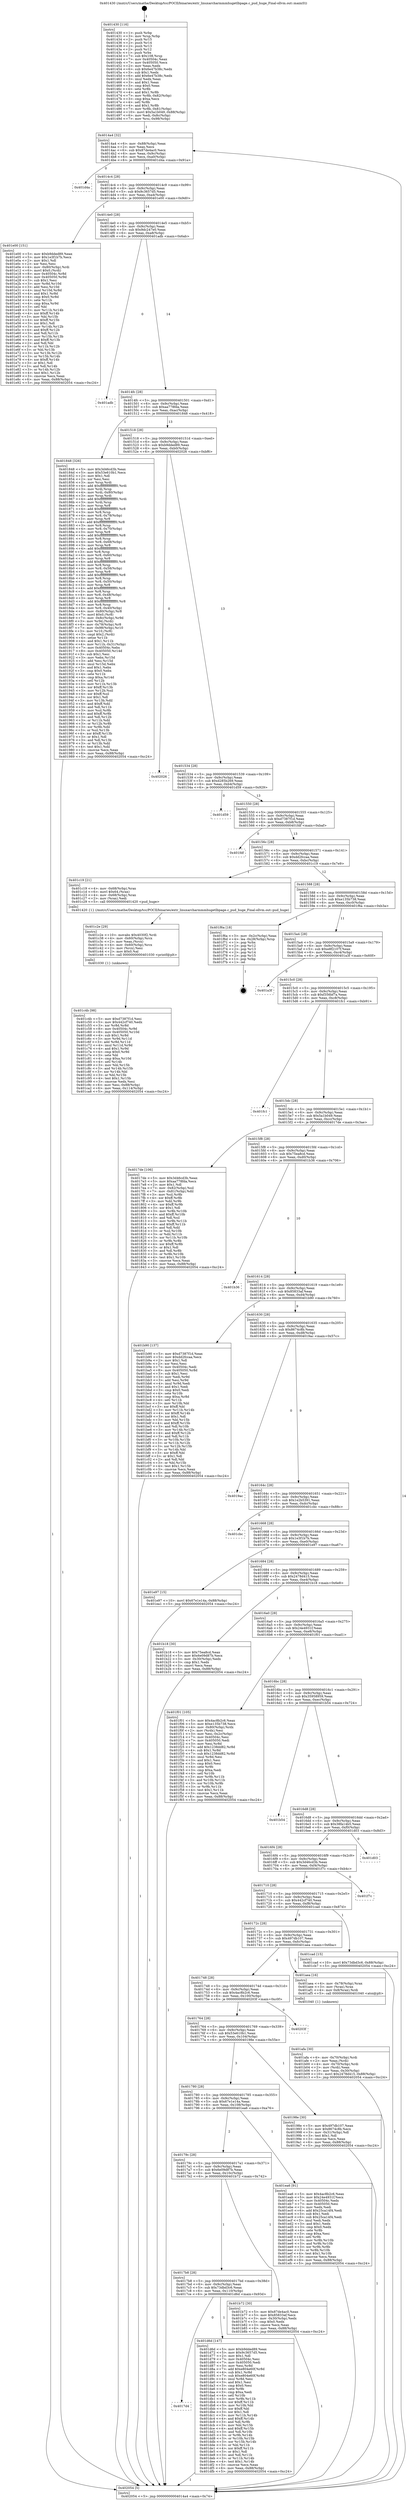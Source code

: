 digraph "0x401430" {
  label = "0x401430 (/mnt/c/Users/mathe/Desktop/tcc/POCII/binaries/extr_linuxarcharmmmhugetlbpage.c_pud_huge_Final-ollvm.out::main(0))"
  labelloc = "t"
  node[shape=record]

  Entry [label="",width=0.3,height=0.3,shape=circle,fillcolor=black,style=filled]
  "0x4014a4" [label="{
     0x4014a4 [32]\l
     | [instrs]\l
     &nbsp;&nbsp;0x4014a4 \<+6\>: mov -0x88(%rbp),%eax\l
     &nbsp;&nbsp;0x4014aa \<+2\>: mov %eax,%ecx\l
     &nbsp;&nbsp;0x4014ac \<+6\>: sub $0x87de4ac0,%ecx\l
     &nbsp;&nbsp;0x4014b2 \<+6\>: mov %eax,-0x9c(%rbp)\l
     &nbsp;&nbsp;0x4014b8 \<+6\>: mov %ecx,-0xa0(%rbp)\l
     &nbsp;&nbsp;0x4014be \<+6\>: je 0000000000401d4a \<main+0x91a\>\l
  }"]
  "0x401d4a" [label="{
     0x401d4a\l
  }", style=dashed]
  "0x4014c4" [label="{
     0x4014c4 [28]\l
     | [instrs]\l
     &nbsp;&nbsp;0x4014c4 \<+5\>: jmp 00000000004014c9 \<main+0x99\>\l
     &nbsp;&nbsp;0x4014c9 \<+6\>: mov -0x9c(%rbp),%eax\l
     &nbsp;&nbsp;0x4014cf \<+5\>: sub $0x9c3657d5,%eax\l
     &nbsp;&nbsp;0x4014d4 \<+6\>: mov %eax,-0xa4(%rbp)\l
     &nbsp;&nbsp;0x4014da \<+6\>: je 0000000000401e00 \<main+0x9d0\>\l
  }"]
  Exit [label="",width=0.3,height=0.3,shape=circle,fillcolor=black,style=filled,peripheries=2]
  "0x401e00" [label="{
     0x401e00 [151]\l
     | [instrs]\l
     &nbsp;&nbsp;0x401e00 \<+5\>: mov $0xb9dded89,%eax\l
     &nbsp;&nbsp;0x401e05 \<+5\>: mov $0x1e3f1b7b,%ecx\l
     &nbsp;&nbsp;0x401e0a \<+2\>: mov $0x1,%dl\l
     &nbsp;&nbsp;0x401e0c \<+2\>: xor %esi,%esi\l
     &nbsp;&nbsp;0x401e0e \<+4\>: mov -0x80(%rbp),%rdi\l
     &nbsp;&nbsp;0x401e12 \<+6\>: movl $0x0,(%rdi)\l
     &nbsp;&nbsp;0x401e18 \<+8\>: mov 0x40504c,%r8d\l
     &nbsp;&nbsp;0x401e20 \<+8\>: mov 0x405050,%r9d\l
     &nbsp;&nbsp;0x401e28 \<+3\>: sub $0x1,%esi\l
     &nbsp;&nbsp;0x401e2b \<+3\>: mov %r8d,%r10d\l
     &nbsp;&nbsp;0x401e2e \<+3\>: add %esi,%r10d\l
     &nbsp;&nbsp;0x401e31 \<+4\>: imul %r10d,%r8d\l
     &nbsp;&nbsp;0x401e35 \<+4\>: and $0x1,%r8d\l
     &nbsp;&nbsp;0x401e39 \<+4\>: cmp $0x0,%r8d\l
     &nbsp;&nbsp;0x401e3d \<+4\>: sete %r11b\l
     &nbsp;&nbsp;0x401e41 \<+4\>: cmp $0xa,%r9d\l
     &nbsp;&nbsp;0x401e45 \<+3\>: setl %bl\l
     &nbsp;&nbsp;0x401e48 \<+3\>: mov %r11b,%r14b\l
     &nbsp;&nbsp;0x401e4b \<+4\>: xor $0xff,%r14b\l
     &nbsp;&nbsp;0x401e4f \<+3\>: mov %bl,%r15b\l
     &nbsp;&nbsp;0x401e52 \<+4\>: xor $0xff,%r15b\l
     &nbsp;&nbsp;0x401e56 \<+3\>: xor $0x1,%dl\l
     &nbsp;&nbsp;0x401e59 \<+3\>: mov %r14b,%r12b\l
     &nbsp;&nbsp;0x401e5c \<+4\>: and $0xff,%r12b\l
     &nbsp;&nbsp;0x401e60 \<+3\>: and %dl,%r11b\l
     &nbsp;&nbsp;0x401e63 \<+3\>: mov %r15b,%r13b\l
     &nbsp;&nbsp;0x401e66 \<+4\>: and $0xff,%r13b\l
     &nbsp;&nbsp;0x401e6a \<+2\>: and %dl,%bl\l
     &nbsp;&nbsp;0x401e6c \<+3\>: or %r11b,%r12b\l
     &nbsp;&nbsp;0x401e6f \<+3\>: or %bl,%r13b\l
     &nbsp;&nbsp;0x401e72 \<+3\>: xor %r13b,%r12b\l
     &nbsp;&nbsp;0x401e75 \<+3\>: or %r15b,%r14b\l
     &nbsp;&nbsp;0x401e78 \<+4\>: xor $0xff,%r14b\l
     &nbsp;&nbsp;0x401e7c \<+3\>: or $0x1,%dl\l
     &nbsp;&nbsp;0x401e7f \<+3\>: and %dl,%r14b\l
     &nbsp;&nbsp;0x401e82 \<+3\>: or %r14b,%r12b\l
     &nbsp;&nbsp;0x401e85 \<+4\>: test $0x1,%r12b\l
     &nbsp;&nbsp;0x401e89 \<+3\>: cmovne %ecx,%eax\l
     &nbsp;&nbsp;0x401e8c \<+6\>: mov %eax,-0x88(%rbp)\l
     &nbsp;&nbsp;0x401e92 \<+5\>: jmp 0000000000402054 \<main+0xc24\>\l
  }"]
  "0x4014e0" [label="{
     0x4014e0 [28]\l
     | [instrs]\l
     &nbsp;&nbsp;0x4014e0 \<+5\>: jmp 00000000004014e5 \<main+0xb5\>\l
     &nbsp;&nbsp;0x4014e5 \<+6\>: mov -0x9c(%rbp),%eax\l
     &nbsp;&nbsp;0x4014eb \<+5\>: sub $0x9dc247e0,%eax\l
     &nbsp;&nbsp;0x4014f0 \<+6\>: mov %eax,-0xa8(%rbp)\l
     &nbsp;&nbsp;0x4014f6 \<+6\>: je 0000000000401adb \<main+0x6ab\>\l
  }"]
  "0x4017d4" [label="{
     0x4017d4\l
  }", style=dashed]
  "0x401adb" [label="{
     0x401adb\l
  }", style=dashed]
  "0x4014fc" [label="{
     0x4014fc [28]\l
     | [instrs]\l
     &nbsp;&nbsp;0x4014fc \<+5\>: jmp 0000000000401501 \<main+0xd1\>\l
     &nbsp;&nbsp;0x401501 \<+6\>: mov -0x9c(%rbp),%eax\l
     &nbsp;&nbsp;0x401507 \<+5\>: sub $0xaa778fda,%eax\l
     &nbsp;&nbsp;0x40150c \<+6\>: mov %eax,-0xac(%rbp)\l
     &nbsp;&nbsp;0x401512 \<+6\>: je 0000000000401848 \<main+0x418\>\l
  }"]
  "0x401d6d" [label="{
     0x401d6d [147]\l
     | [instrs]\l
     &nbsp;&nbsp;0x401d6d \<+5\>: mov $0xb9dded89,%eax\l
     &nbsp;&nbsp;0x401d72 \<+5\>: mov $0x9c3657d5,%ecx\l
     &nbsp;&nbsp;0x401d77 \<+2\>: mov $0x1,%dl\l
     &nbsp;&nbsp;0x401d79 \<+7\>: mov 0x40504c,%esi\l
     &nbsp;&nbsp;0x401d80 \<+7\>: mov 0x405050,%edi\l
     &nbsp;&nbsp;0x401d87 \<+3\>: mov %esi,%r8d\l
     &nbsp;&nbsp;0x401d8a \<+7\>: add $0xe804e60f,%r8d\l
     &nbsp;&nbsp;0x401d91 \<+4\>: sub $0x1,%r8d\l
     &nbsp;&nbsp;0x401d95 \<+7\>: sub $0xe804e60f,%r8d\l
     &nbsp;&nbsp;0x401d9c \<+4\>: imul %r8d,%esi\l
     &nbsp;&nbsp;0x401da0 \<+3\>: and $0x1,%esi\l
     &nbsp;&nbsp;0x401da3 \<+3\>: cmp $0x0,%esi\l
     &nbsp;&nbsp;0x401da6 \<+4\>: sete %r9b\l
     &nbsp;&nbsp;0x401daa \<+3\>: cmp $0xa,%edi\l
     &nbsp;&nbsp;0x401dad \<+4\>: setl %r10b\l
     &nbsp;&nbsp;0x401db1 \<+3\>: mov %r9b,%r11b\l
     &nbsp;&nbsp;0x401db4 \<+4\>: xor $0xff,%r11b\l
     &nbsp;&nbsp;0x401db8 \<+3\>: mov %r10b,%bl\l
     &nbsp;&nbsp;0x401dbb \<+3\>: xor $0xff,%bl\l
     &nbsp;&nbsp;0x401dbe \<+3\>: xor $0x1,%dl\l
     &nbsp;&nbsp;0x401dc1 \<+3\>: mov %r11b,%r14b\l
     &nbsp;&nbsp;0x401dc4 \<+4\>: and $0xff,%r14b\l
     &nbsp;&nbsp;0x401dc8 \<+3\>: and %dl,%r9b\l
     &nbsp;&nbsp;0x401dcb \<+3\>: mov %bl,%r15b\l
     &nbsp;&nbsp;0x401dce \<+4\>: and $0xff,%r15b\l
     &nbsp;&nbsp;0x401dd2 \<+3\>: and %dl,%r10b\l
     &nbsp;&nbsp;0x401dd5 \<+3\>: or %r9b,%r14b\l
     &nbsp;&nbsp;0x401dd8 \<+3\>: or %r10b,%r15b\l
     &nbsp;&nbsp;0x401ddb \<+3\>: xor %r15b,%r14b\l
     &nbsp;&nbsp;0x401dde \<+3\>: or %bl,%r11b\l
     &nbsp;&nbsp;0x401de1 \<+4\>: xor $0xff,%r11b\l
     &nbsp;&nbsp;0x401de5 \<+3\>: or $0x1,%dl\l
     &nbsp;&nbsp;0x401de8 \<+3\>: and %dl,%r11b\l
     &nbsp;&nbsp;0x401deb \<+3\>: or %r11b,%r14b\l
     &nbsp;&nbsp;0x401dee \<+4\>: test $0x1,%r14b\l
     &nbsp;&nbsp;0x401df2 \<+3\>: cmovne %ecx,%eax\l
     &nbsp;&nbsp;0x401df5 \<+6\>: mov %eax,-0x88(%rbp)\l
     &nbsp;&nbsp;0x401dfb \<+5\>: jmp 0000000000402054 \<main+0xc24\>\l
  }"]
  "0x401848" [label="{
     0x401848 [326]\l
     | [instrs]\l
     &nbsp;&nbsp;0x401848 \<+5\>: mov $0x3d46cd3b,%eax\l
     &nbsp;&nbsp;0x40184d \<+5\>: mov $0x53e610b1,%ecx\l
     &nbsp;&nbsp;0x401852 \<+2\>: mov $0x1,%dl\l
     &nbsp;&nbsp;0x401854 \<+2\>: xor %esi,%esi\l
     &nbsp;&nbsp;0x401856 \<+3\>: mov %rsp,%rdi\l
     &nbsp;&nbsp;0x401859 \<+4\>: add $0xfffffffffffffff0,%rdi\l
     &nbsp;&nbsp;0x40185d \<+3\>: mov %rdi,%rsp\l
     &nbsp;&nbsp;0x401860 \<+4\>: mov %rdi,-0x80(%rbp)\l
     &nbsp;&nbsp;0x401864 \<+3\>: mov %rsp,%rdi\l
     &nbsp;&nbsp;0x401867 \<+4\>: add $0xfffffffffffffff0,%rdi\l
     &nbsp;&nbsp;0x40186b \<+3\>: mov %rdi,%rsp\l
     &nbsp;&nbsp;0x40186e \<+3\>: mov %rsp,%r8\l
     &nbsp;&nbsp;0x401871 \<+4\>: add $0xfffffffffffffff0,%r8\l
     &nbsp;&nbsp;0x401875 \<+3\>: mov %r8,%rsp\l
     &nbsp;&nbsp;0x401878 \<+4\>: mov %r8,-0x78(%rbp)\l
     &nbsp;&nbsp;0x40187c \<+3\>: mov %rsp,%r8\l
     &nbsp;&nbsp;0x40187f \<+4\>: add $0xfffffffffffffff0,%r8\l
     &nbsp;&nbsp;0x401883 \<+3\>: mov %r8,%rsp\l
     &nbsp;&nbsp;0x401886 \<+4\>: mov %r8,-0x70(%rbp)\l
     &nbsp;&nbsp;0x40188a \<+3\>: mov %rsp,%r8\l
     &nbsp;&nbsp;0x40188d \<+4\>: add $0xfffffffffffffff0,%r8\l
     &nbsp;&nbsp;0x401891 \<+3\>: mov %r8,%rsp\l
     &nbsp;&nbsp;0x401894 \<+4\>: mov %r8,-0x68(%rbp)\l
     &nbsp;&nbsp;0x401898 \<+3\>: mov %rsp,%r8\l
     &nbsp;&nbsp;0x40189b \<+4\>: add $0xfffffffffffffff0,%r8\l
     &nbsp;&nbsp;0x40189f \<+3\>: mov %r8,%rsp\l
     &nbsp;&nbsp;0x4018a2 \<+4\>: mov %r8,-0x60(%rbp)\l
     &nbsp;&nbsp;0x4018a6 \<+3\>: mov %rsp,%r8\l
     &nbsp;&nbsp;0x4018a9 \<+4\>: add $0xfffffffffffffff0,%r8\l
     &nbsp;&nbsp;0x4018ad \<+3\>: mov %r8,%rsp\l
     &nbsp;&nbsp;0x4018b0 \<+4\>: mov %r8,-0x58(%rbp)\l
     &nbsp;&nbsp;0x4018b4 \<+3\>: mov %rsp,%r8\l
     &nbsp;&nbsp;0x4018b7 \<+4\>: add $0xfffffffffffffff0,%r8\l
     &nbsp;&nbsp;0x4018bb \<+3\>: mov %r8,%rsp\l
     &nbsp;&nbsp;0x4018be \<+4\>: mov %r8,-0x50(%rbp)\l
     &nbsp;&nbsp;0x4018c2 \<+3\>: mov %rsp,%r8\l
     &nbsp;&nbsp;0x4018c5 \<+4\>: add $0xfffffffffffffff0,%r8\l
     &nbsp;&nbsp;0x4018c9 \<+3\>: mov %r8,%rsp\l
     &nbsp;&nbsp;0x4018cc \<+4\>: mov %r8,-0x48(%rbp)\l
     &nbsp;&nbsp;0x4018d0 \<+3\>: mov %rsp,%r8\l
     &nbsp;&nbsp;0x4018d3 \<+4\>: add $0xfffffffffffffff0,%r8\l
     &nbsp;&nbsp;0x4018d7 \<+3\>: mov %r8,%rsp\l
     &nbsp;&nbsp;0x4018da \<+4\>: mov %r8,-0x40(%rbp)\l
     &nbsp;&nbsp;0x4018de \<+4\>: mov -0x80(%rbp),%r8\l
     &nbsp;&nbsp;0x4018e2 \<+7\>: movl $0x0,(%r8)\l
     &nbsp;&nbsp;0x4018e9 \<+7\>: mov -0x8c(%rbp),%r9d\l
     &nbsp;&nbsp;0x4018f0 \<+3\>: mov %r9d,(%rdi)\l
     &nbsp;&nbsp;0x4018f3 \<+4\>: mov -0x78(%rbp),%r8\l
     &nbsp;&nbsp;0x4018f7 \<+7\>: mov -0x98(%rbp),%r10\l
     &nbsp;&nbsp;0x4018fe \<+3\>: mov %r10,(%r8)\l
     &nbsp;&nbsp;0x401901 \<+3\>: cmpl $0x2,(%rdi)\l
     &nbsp;&nbsp;0x401904 \<+4\>: setne %r11b\l
     &nbsp;&nbsp;0x401908 \<+4\>: and $0x1,%r11b\l
     &nbsp;&nbsp;0x40190c \<+4\>: mov %r11b,-0x31(%rbp)\l
     &nbsp;&nbsp;0x401910 \<+7\>: mov 0x40504c,%ebx\l
     &nbsp;&nbsp;0x401917 \<+8\>: mov 0x405050,%r14d\l
     &nbsp;&nbsp;0x40191f \<+3\>: sub $0x1,%esi\l
     &nbsp;&nbsp;0x401922 \<+3\>: mov %ebx,%r15d\l
     &nbsp;&nbsp;0x401925 \<+3\>: add %esi,%r15d\l
     &nbsp;&nbsp;0x401928 \<+4\>: imul %r15d,%ebx\l
     &nbsp;&nbsp;0x40192c \<+3\>: and $0x1,%ebx\l
     &nbsp;&nbsp;0x40192f \<+3\>: cmp $0x0,%ebx\l
     &nbsp;&nbsp;0x401932 \<+4\>: sete %r11b\l
     &nbsp;&nbsp;0x401936 \<+4\>: cmp $0xa,%r14d\l
     &nbsp;&nbsp;0x40193a \<+4\>: setl %r12b\l
     &nbsp;&nbsp;0x40193e \<+3\>: mov %r11b,%r13b\l
     &nbsp;&nbsp;0x401941 \<+4\>: xor $0xff,%r13b\l
     &nbsp;&nbsp;0x401945 \<+3\>: mov %r12b,%sil\l
     &nbsp;&nbsp;0x401948 \<+4\>: xor $0xff,%sil\l
     &nbsp;&nbsp;0x40194c \<+3\>: xor $0x1,%dl\l
     &nbsp;&nbsp;0x40194f \<+3\>: mov %r13b,%dil\l
     &nbsp;&nbsp;0x401952 \<+4\>: and $0xff,%dil\l
     &nbsp;&nbsp;0x401956 \<+3\>: and %dl,%r11b\l
     &nbsp;&nbsp;0x401959 \<+3\>: mov %sil,%r8b\l
     &nbsp;&nbsp;0x40195c \<+4\>: and $0xff,%r8b\l
     &nbsp;&nbsp;0x401960 \<+3\>: and %dl,%r12b\l
     &nbsp;&nbsp;0x401963 \<+3\>: or %r11b,%dil\l
     &nbsp;&nbsp;0x401966 \<+3\>: or %r12b,%r8b\l
     &nbsp;&nbsp;0x401969 \<+3\>: xor %r8b,%dil\l
     &nbsp;&nbsp;0x40196c \<+3\>: or %sil,%r13b\l
     &nbsp;&nbsp;0x40196f \<+4\>: xor $0xff,%r13b\l
     &nbsp;&nbsp;0x401973 \<+3\>: or $0x1,%dl\l
     &nbsp;&nbsp;0x401976 \<+3\>: and %dl,%r13b\l
     &nbsp;&nbsp;0x401979 \<+3\>: or %r13b,%dil\l
     &nbsp;&nbsp;0x40197c \<+4\>: test $0x1,%dil\l
     &nbsp;&nbsp;0x401980 \<+3\>: cmovne %ecx,%eax\l
     &nbsp;&nbsp;0x401983 \<+6\>: mov %eax,-0x88(%rbp)\l
     &nbsp;&nbsp;0x401989 \<+5\>: jmp 0000000000402054 \<main+0xc24\>\l
  }"]
  "0x401518" [label="{
     0x401518 [28]\l
     | [instrs]\l
     &nbsp;&nbsp;0x401518 \<+5\>: jmp 000000000040151d \<main+0xed\>\l
     &nbsp;&nbsp;0x40151d \<+6\>: mov -0x9c(%rbp),%eax\l
     &nbsp;&nbsp;0x401523 \<+5\>: sub $0xb9dded89,%eax\l
     &nbsp;&nbsp;0x401528 \<+6\>: mov %eax,-0xb0(%rbp)\l
     &nbsp;&nbsp;0x40152e \<+6\>: je 0000000000402026 \<main+0xbf6\>\l
  }"]
  "0x401c4b" [label="{
     0x401c4b [98]\l
     | [instrs]\l
     &nbsp;&nbsp;0x401c4b \<+5\>: mov $0xd7387f1d,%esi\l
     &nbsp;&nbsp;0x401c50 \<+5\>: mov $0x442cf740,%edx\l
     &nbsp;&nbsp;0x401c55 \<+3\>: xor %r8d,%r8d\l
     &nbsp;&nbsp;0x401c58 \<+8\>: mov 0x40504c,%r9d\l
     &nbsp;&nbsp;0x401c60 \<+8\>: mov 0x405050,%r10d\l
     &nbsp;&nbsp;0x401c68 \<+4\>: sub $0x1,%r8d\l
     &nbsp;&nbsp;0x401c6c \<+3\>: mov %r9d,%r11d\l
     &nbsp;&nbsp;0x401c6f \<+3\>: add %r8d,%r11d\l
     &nbsp;&nbsp;0x401c72 \<+4\>: imul %r11d,%r9d\l
     &nbsp;&nbsp;0x401c76 \<+4\>: and $0x1,%r9d\l
     &nbsp;&nbsp;0x401c7a \<+4\>: cmp $0x0,%r9d\l
     &nbsp;&nbsp;0x401c7e \<+3\>: sete %bl\l
     &nbsp;&nbsp;0x401c81 \<+4\>: cmp $0xa,%r10d\l
     &nbsp;&nbsp;0x401c85 \<+4\>: setl %r14b\l
     &nbsp;&nbsp;0x401c89 \<+3\>: mov %bl,%r15b\l
     &nbsp;&nbsp;0x401c8c \<+3\>: and %r14b,%r15b\l
     &nbsp;&nbsp;0x401c8f \<+3\>: xor %r14b,%bl\l
     &nbsp;&nbsp;0x401c92 \<+3\>: or %bl,%r15b\l
     &nbsp;&nbsp;0x401c95 \<+4\>: test $0x1,%r15b\l
     &nbsp;&nbsp;0x401c99 \<+3\>: cmovne %edx,%esi\l
     &nbsp;&nbsp;0x401c9c \<+6\>: mov %esi,-0x88(%rbp)\l
     &nbsp;&nbsp;0x401ca2 \<+6\>: mov %eax,-0x114(%rbp)\l
     &nbsp;&nbsp;0x401ca8 \<+5\>: jmp 0000000000402054 \<main+0xc24\>\l
  }"]
  "0x402026" [label="{
     0x402026\l
  }", style=dashed]
  "0x401534" [label="{
     0x401534 [28]\l
     | [instrs]\l
     &nbsp;&nbsp;0x401534 \<+5\>: jmp 0000000000401539 \<main+0x109\>\l
     &nbsp;&nbsp;0x401539 \<+6\>: mov -0x9c(%rbp),%eax\l
     &nbsp;&nbsp;0x40153f \<+5\>: sub $0xd285b269,%eax\l
     &nbsp;&nbsp;0x401544 \<+6\>: mov %eax,-0xb4(%rbp)\l
     &nbsp;&nbsp;0x40154a \<+6\>: je 0000000000401d59 \<main+0x929\>\l
  }"]
  "0x401c2e" [label="{
     0x401c2e [29]\l
     | [instrs]\l
     &nbsp;&nbsp;0x401c2e \<+10\>: movabs $0x4030f2,%rdi\l
     &nbsp;&nbsp;0x401c38 \<+4\>: mov -0x60(%rbp),%rcx\l
     &nbsp;&nbsp;0x401c3c \<+2\>: mov %eax,(%rcx)\l
     &nbsp;&nbsp;0x401c3e \<+4\>: mov -0x60(%rbp),%rcx\l
     &nbsp;&nbsp;0x401c42 \<+2\>: mov (%rcx),%esi\l
     &nbsp;&nbsp;0x401c44 \<+2\>: mov $0x0,%al\l
     &nbsp;&nbsp;0x401c46 \<+5\>: call 0000000000401030 \<printf@plt\>\l
     | [calls]\l
     &nbsp;&nbsp;0x401030 \{1\} (unknown)\l
  }"]
  "0x401d59" [label="{
     0x401d59\l
  }", style=dashed]
  "0x401550" [label="{
     0x401550 [28]\l
     | [instrs]\l
     &nbsp;&nbsp;0x401550 \<+5\>: jmp 0000000000401555 \<main+0x125\>\l
     &nbsp;&nbsp;0x401555 \<+6\>: mov -0x9c(%rbp),%eax\l
     &nbsp;&nbsp;0x40155b \<+5\>: sub $0xd7387f1d,%eax\l
     &nbsp;&nbsp;0x401560 \<+6\>: mov %eax,-0xb8(%rbp)\l
     &nbsp;&nbsp;0x401566 \<+6\>: je 0000000000401fdf \<main+0xbaf\>\l
  }"]
  "0x4017b8" [label="{
     0x4017b8 [28]\l
     | [instrs]\l
     &nbsp;&nbsp;0x4017b8 \<+5\>: jmp 00000000004017bd \<main+0x38d\>\l
     &nbsp;&nbsp;0x4017bd \<+6\>: mov -0x9c(%rbp),%eax\l
     &nbsp;&nbsp;0x4017c3 \<+5\>: sub $0x73dbd3c6,%eax\l
     &nbsp;&nbsp;0x4017c8 \<+6\>: mov %eax,-0x110(%rbp)\l
     &nbsp;&nbsp;0x4017ce \<+6\>: je 0000000000401d6d \<main+0x93d\>\l
  }"]
  "0x401fdf" [label="{
     0x401fdf\l
  }", style=dashed]
  "0x40156c" [label="{
     0x40156c [28]\l
     | [instrs]\l
     &nbsp;&nbsp;0x40156c \<+5\>: jmp 0000000000401571 \<main+0x141\>\l
     &nbsp;&nbsp;0x401571 \<+6\>: mov -0x9c(%rbp),%eax\l
     &nbsp;&nbsp;0x401577 \<+5\>: sub $0xdd2fccaa,%eax\l
     &nbsp;&nbsp;0x40157c \<+6\>: mov %eax,-0xbc(%rbp)\l
     &nbsp;&nbsp;0x401582 \<+6\>: je 0000000000401c19 \<main+0x7e9\>\l
  }"]
  "0x401b72" [label="{
     0x401b72 [30]\l
     | [instrs]\l
     &nbsp;&nbsp;0x401b72 \<+5\>: mov $0x87de4ac0,%eax\l
     &nbsp;&nbsp;0x401b77 \<+5\>: mov $0x85833af,%ecx\l
     &nbsp;&nbsp;0x401b7c \<+3\>: mov -0x30(%rbp),%edx\l
     &nbsp;&nbsp;0x401b7f \<+3\>: cmp $0x0,%edx\l
     &nbsp;&nbsp;0x401b82 \<+3\>: cmove %ecx,%eax\l
     &nbsp;&nbsp;0x401b85 \<+6\>: mov %eax,-0x88(%rbp)\l
     &nbsp;&nbsp;0x401b8b \<+5\>: jmp 0000000000402054 \<main+0xc24\>\l
  }"]
  "0x401c19" [label="{
     0x401c19 [21]\l
     | [instrs]\l
     &nbsp;&nbsp;0x401c19 \<+4\>: mov -0x68(%rbp),%rax\l
     &nbsp;&nbsp;0x401c1d \<+6\>: movl $0x64,(%rax)\l
     &nbsp;&nbsp;0x401c23 \<+4\>: mov -0x68(%rbp),%rax\l
     &nbsp;&nbsp;0x401c27 \<+2\>: mov (%rax),%edi\l
     &nbsp;&nbsp;0x401c29 \<+5\>: call 0000000000401420 \<pud_huge\>\l
     | [calls]\l
     &nbsp;&nbsp;0x401420 \{1\} (/mnt/c/Users/mathe/Desktop/tcc/POCII/binaries/extr_linuxarcharmmmhugetlbpage.c_pud_huge_Final-ollvm.out::pud_huge)\l
  }"]
  "0x401588" [label="{
     0x401588 [28]\l
     | [instrs]\l
     &nbsp;&nbsp;0x401588 \<+5\>: jmp 000000000040158d \<main+0x15d\>\l
     &nbsp;&nbsp;0x40158d \<+6\>: mov -0x9c(%rbp),%eax\l
     &nbsp;&nbsp;0x401593 \<+5\>: sub $0xe135b738,%eax\l
     &nbsp;&nbsp;0x401598 \<+6\>: mov %eax,-0xc0(%rbp)\l
     &nbsp;&nbsp;0x40159e \<+6\>: je 0000000000401f6a \<main+0xb3a\>\l
  }"]
  "0x40179c" [label="{
     0x40179c [28]\l
     | [instrs]\l
     &nbsp;&nbsp;0x40179c \<+5\>: jmp 00000000004017a1 \<main+0x371\>\l
     &nbsp;&nbsp;0x4017a1 \<+6\>: mov -0x9c(%rbp),%eax\l
     &nbsp;&nbsp;0x4017a7 \<+5\>: sub $0x6e09d87b,%eax\l
     &nbsp;&nbsp;0x4017ac \<+6\>: mov %eax,-0x10c(%rbp)\l
     &nbsp;&nbsp;0x4017b2 \<+6\>: je 0000000000401b72 \<main+0x742\>\l
  }"]
  "0x401f6a" [label="{
     0x401f6a [18]\l
     | [instrs]\l
     &nbsp;&nbsp;0x401f6a \<+3\>: mov -0x2c(%rbp),%eax\l
     &nbsp;&nbsp;0x401f6d \<+4\>: lea -0x28(%rbp),%rsp\l
     &nbsp;&nbsp;0x401f71 \<+1\>: pop %rbx\l
     &nbsp;&nbsp;0x401f72 \<+2\>: pop %r12\l
     &nbsp;&nbsp;0x401f74 \<+2\>: pop %r13\l
     &nbsp;&nbsp;0x401f76 \<+2\>: pop %r14\l
     &nbsp;&nbsp;0x401f78 \<+2\>: pop %r15\l
     &nbsp;&nbsp;0x401f7a \<+1\>: pop %rbp\l
     &nbsp;&nbsp;0x401f7b \<+1\>: ret\l
  }"]
  "0x4015a4" [label="{
     0x4015a4 [28]\l
     | [instrs]\l
     &nbsp;&nbsp;0x4015a4 \<+5\>: jmp 00000000004015a9 \<main+0x179\>\l
     &nbsp;&nbsp;0x4015a9 \<+6\>: mov -0x9c(%rbp),%eax\l
     &nbsp;&nbsp;0x4015af \<+5\>: sub $0xe8f2107f,%eax\l
     &nbsp;&nbsp;0x4015b4 \<+6\>: mov %eax,-0xc4(%rbp)\l
     &nbsp;&nbsp;0x4015ba \<+6\>: je 0000000000401a3f \<main+0x60f\>\l
  }"]
  "0x401ea6" [label="{
     0x401ea6 [91]\l
     | [instrs]\l
     &nbsp;&nbsp;0x401ea6 \<+5\>: mov $0x4ac8b2c6,%eax\l
     &nbsp;&nbsp;0x401eab \<+5\>: mov $0x24e4931f,%ecx\l
     &nbsp;&nbsp;0x401eb0 \<+7\>: mov 0x40504c,%edx\l
     &nbsp;&nbsp;0x401eb7 \<+7\>: mov 0x405050,%esi\l
     &nbsp;&nbsp;0x401ebe \<+2\>: mov %edx,%edi\l
     &nbsp;&nbsp;0x401ec0 \<+6\>: add $0x25ca14f4,%edi\l
     &nbsp;&nbsp;0x401ec6 \<+3\>: sub $0x1,%edi\l
     &nbsp;&nbsp;0x401ec9 \<+6\>: sub $0x25ca14f4,%edi\l
     &nbsp;&nbsp;0x401ecf \<+3\>: imul %edi,%edx\l
     &nbsp;&nbsp;0x401ed2 \<+3\>: and $0x1,%edx\l
     &nbsp;&nbsp;0x401ed5 \<+3\>: cmp $0x0,%edx\l
     &nbsp;&nbsp;0x401ed8 \<+4\>: sete %r8b\l
     &nbsp;&nbsp;0x401edc \<+3\>: cmp $0xa,%esi\l
     &nbsp;&nbsp;0x401edf \<+4\>: setl %r9b\l
     &nbsp;&nbsp;0x401ee3 \<+3\>: mov %r8b,%r10b\l
     &nbsp;&nbsp;0x401ee6 \<+3\>: and %r9b,%r10b\l
     &nbsp;&nbsp;0x401ee9 \<+3\>: xor %r9b,%r8b\l
     &nbsp;&nbsp;0x401eec \<+3\>: or %r8b,%r10b\l
     &nbsp;&nbsp;0x401eef \<+4\>: test $0x1,%r10b\l
     &nbsp;&nbsp;0x401ef3 \<+3\>: cmovne %ecx,%eax\l
     &nbsp;&nbsp;0x401ef6 \<+6\>: mov %eax,-0x88(%rbp)\l
     &nbsp;&nbsp;0x401efc \<+5\>: jmp 0000000000402054 \<main+0xc24\>\l
  }"]
  "0x401a3f" [label="{
     0x401a3f\l
  }", style=dashed]
  "0x4015c0" [label="{
     0x4015c0 [28]\l
     | [instrs]\l
     &nbsp;&nbsp;0x4015c0 \<+5\>: jmp 00000000004015c5 \<main+0x195\>\l
     &nbsp;&nbsp;0x4015c5 \<+6\>: mov -0x9c(%rbp),%eax\l
     &nbsp;&nbsp;0x4015cb \<+5\>: sub $0xf356bf7a,%eax\l
     &nbsp;&nbsp;0x4015d0 \<+6\>: mov %eax,-0xc8(%rbp)\l
     &nbsp;&nbsp;0x4015d6 \<+6\>: je 0000000000401fc1 \<main+0xb91\>\l
  }"]
  "0x401afa" [label="{
     0x401afa [30]\l
     | [instrs]\l
     &nbsp;&nbsp;0x401afa \<+4\>: mov -0x70(%rbp),%rdi\l
     &nbsp;&nbsp;0x401afe \<+2\>: mov %eax,(%rdi)\l
     &nbsp;&nbsp;0x401b00 \<+4\>: mov -0x70(%rbp),%rdi\l
     &nbsp;&nbsp;0x401b04 \<+2\>: mov (%rdi),%eax\l
     &nbsp;&nbsp;0x401b06 \<+3\>: mov %eax,-0x30(%rbp)\l
     &nbsp;&nbsp;0x401b09 \<+10\>: movl $0x2478d415,-0x88(%rbp)\l
     &nbsp;&nbsp;0x401b13 \<+5\>: jmp 0000000000402054 \<main+0xc24\>\l
  }"]
  "0x401fc1" [label="{
     0x401fc1\l
  }", style=dashed]
  "0x4015dc" [label="{
     0x4015dc [28]\l
     | [instrs]\l
     &nbsp;&nbsp;0x4015dc \<+5\>: jmp 00000000004015e1 \<main+0x1b1\>\l
     &nbsp;&nbsp;0x4015e1 \<+6\>: mov -0x9c(%rbp),%eax\l
     &nbsp;&nbsp;0x4015e7 \<+5\>: sub $0x5a1b049,%eax\l
     &nbsp;&nbsp;0x4015ec \<+6\>: mov %eax,-0xcc(%rbp)\l
     &nbsp;&nbsp;0x4015f2 \<+6\>: je 00000000004017de \<main+0x3ae\>\l
  }"]
  "0x401780" [label="{
     0x401780 [28]\l
     | [instrs]\l
     &nbsp;&nbsp;0x401780 \<+5\>: jmp 0000000000401785 \<main+0x355\>\l
     &nbsp;&nbsp;0x401785 \<+6\>: mov -0x9c(%rbp),%eax\l
     &nbsp;&nbsp;0x40178b \<+5\>: sub $0x67e1e14a,%eax\l
     &nbsp;&nbsp;0x401790 \<+6\>: mov %eax,-0x108(%rbp)\l
     &nbsp;&nbsp;0x401796 \<+6\>: je 0000000000401ea6 \<main+0xa76\>\l
  }"]
  "0x4017de" [label="{
     0x4017de [106]\l
     | [instrs]\l
     &nbsp;&nbsp;0x4017de \<+5\>: mov $0x3d46cd3b,%eax\l
     &nbsp;&nbsp;0x4017e3 \<+5\>: mov $0xaa778fda,%ecx\l
     &nbsp;&nbsp;0x4017e8 \<+2\>: mov $0x1,%dl\l
     &nbsp;&nbsp;0x4017ea \<+7\>: mov -0x82(%rbp),%sil\l
     &nbsp;&nbsp;0x4017f1 \<+7\>: mov -0x81(%rbp),%dil\l
     &nbsp;&nbsp;0x4017f8 \<+3\>: mov %sil,%r8b\l
     &nbsp;&nbsp;0x4017fb \<+4\>: xor $0xff,%r8b\l
     &nbsp;&nbsp;0x4017ff \<+3\>: mov %dil,%r9b\l
     &nbsp;&nbsp;0x401802 \<+4\>: xor $0xff,%r9b\l
     &nbsp;&nbsp;0x401806 \<+3\>: xor $0x1,%dl\l
     &nbsp;&nbsp;0x401809 \<+3\>: mov %r8b,%r10b\l
     &nbsp;&nbsp;0x40180c \<+4\>: and $0xff,%r10b\l
     &nbsp;&nbsp;0x401810 \<+3\>: and %dl,%sil\l
     &nbsp;&nbsp;0x401813 \<+3\>: mov %r9b,%r11b\l
     &nbsp;&nbsp;0x401816 \<+4\>: and $0xff,%r11b\l
     &nbsp;&nbsp;0x40181a \<+3\>: and %dl,%dil\l
     &nbsp;&nbsp;0x40181d \<+3\>: or %sil,%r10b\l
     &nbsp;&nbsp;0x401820 \<+3\>: or %dil,%r11b\l
     &nbsp;&nbsp;0x401823 \<+3\>: xor %r11b,%r10b\l
     &nbsp;&nbsp;0x401826 \<+3\>: or %r9b,%r8b\l
     &nbsp;&nbsp;0x401829 \<+4\>: xor $0xff,%r8b\l
     &nbsp;&nbsp;0x40182d \<+3\>: or $0x1,%dl\l
     &nbsp;&nbsp;0x401830 \<+3\>: and %dl,%r8b\l
     &nbsp;&nbsp;0x401833 \<+3\>: or %r8b,%r10b\l
     &nbsp;&nbsp;0x401836 \<+4\>: test $0x1,%r10b\l
     &nbsp;&nbsp;0x40183a \<+3\>: cmovne %ecx,%eax\l
     &nbsp;&nbsp;0x40183d \<+6\>: mov %eax,-0x88(%rbp)\l
     &nbsp;&nbsp;0x401843 \<+5\>: jmp 0000000000402054 \<main+0xc24\>\l
  }"]
  "0x4015f8" [label="{
     0x4015f8 [28]\l
     | [instrs]\l
     &nbsp;&nbsp;0x4015f8 \<+5\>: jmp 00000000004015fd \<main+0x1cd\>\l
     &nbsp;&nbsp;0x4015fd \<+6\>: mov -0x9c(%rbp),%eax\l
     &nbsp;&nbsp;0x401603 \<+5\>: sub $0x75ea8cd,%eax\l
     &nbsp;&nbsp;0x401608 \<+6\>: mov %eax,-0xd0(%rbp)\l
     &nbsp;&nbsp;0x40160e \<+6\>: je 0000000000401b36 \<main+0x706\>\l
  }"]
  "0x402054" [label="{
     0x402054 [5]\l
     | [instrs]\l
     &nbsp;&nbsp;0x402054 \<+5\>: jmp 00000000004014a4 \<main+0x74\>\l
  }"]
  "0x401430" [label="{
     0x401430 [116]\l
     | [instrs]\l
     &nbsp;&nbsp;0x401430 \<+1\>: push %rbp\l
     &nbsp;&nbsp;0x401431 \<+3\>: mov %rsp,%rbp\l
     &nbsp;&nbsp;0x401434 \<+2\>: push %r15\l
     &nbsp;&nbsp;0x401436 \<+2\>: push %r14\l
     &nbsp;&nbsp;0x401438 \<+2\>: push %r13\l
     &nbsp;&nbsp;0x40143a \<+2\>: push %r12\l
     &nbsp;&nbsp;0x40143c \<+1\>: push %rbx\l
     &nbsp;&nbsp;0x40143d \<+7\>: sub $0x108,%rsp\l
     &nbsp;&nbsp;0x401444 \<+7\>: mov 0x40504c,%eax\l
     &nbsp;&nbsp;0x40144b \<+7\>: mov 0x405050,%ecx\l
     &nbsp;&nbsp;0x401452 \<+2\>: mov %eax,%edx\l
     &nbsp;&nbsp;0x401454 \<+6\>: sub $0x6e47b38c,%edx\l
     &nbsp;&nbsp;0x40145a \<+3\>: sub $0x1,%edx\l
     &nbsp;&nbsp;0x40145d \<+6\>: add $0x6e47b38c,%edx\l
     &nbsp;&nbsp;0x401463 \<+3\>: imul %edx,%eax\l
     &nbsp;&nbsp;0x401466 \<+3\>: and $0x1,%eax\l
     &nbsp;&nbsp;0x401469 \<+3\>: cmp $0x0,%eax\l
     &nbsp;&nbsp;0x40146c \<+4\>: sete %r8b\l
     &nbsp;&nbsp;0x401470 \<+4\>: and $0x1,%r8b\l
     &nbsp;&nbsp;0x401474 \<+7\>: mov %r8b,-0x82(%rbp)\l
     &nbsp;&nbsp;0x40147b \<+3\>: cmp $0xa,%ecx\l
     &nbsp;&nbsp;0x40147e \<+4\>: setl %r8b\l
     &nbsp;&nbsp;0x401482 \<+4\>: and $0x1,%r8b\l
     &nbsp;&nbsp;0x401486 \<+7\>: mov %r8b,-0x81(%rbp)\l
     &nbsp;&nbsp;0x40148d \<+10\>: movl $0x5a1b049,-0x88(%rbp)\l
     &nbsp;&nbsp;0x401497 \<+6\>: mov %edi,-0x8c(%rbp)\l
     &nbsp;&nbsp;0x40149d \<+7\>: mov %rsi,-0x98(%rbp)\l
  }"]
  "0x40198e" [label="{
     0x40198e [30]\l
     | [instrs]\l
     &nbsp;&nbsp;0x40198e \<+5\>: mov $0x497db107,%eax\l
     &nbsp;&nbsp;0x401993 \<+5\>: mov $0x8674c8b,%ecx\l
     &nbsp;&nbsp;0x401998 \<+3\>: mov -0x31(%rbp),%dl\l
     &nbsp;&nbsp;0x40199b \<+3\>: test $0x1,%dl\l
     &nbsp;&nbsp;0x40199e \<+3\>: cmovne %ecx,%eax\l
     &nbsp;&nbsp;0x4019a1 \<+6\>: mov %eax,-0x88(%rbp)\l
     &nbsp;&nbsp;0x4019a7 \<+5\>: jmp 0000000000402054 \<main+0xc24\>\l
  }"]
  "0x401764" [label="{
     0x401764 [28]\l
     | [instrs]\l
     &nbsp;&nbsp;0x401764 \<+5\>: jmp 0000000000401769 \<main+0x339\>\l
     &nbsp;&nbsp;0x401769 \<+6\>: mov -0x9c(%rbp),%eax\l
     &nbsp;&nbsp;0x40176f \<+5\>: sub $0x53e610b1,%eax\l
     &nbsp;&nbsp;0x401774 \<+6\>: mov %eax,-0x104(%rbp)\l
     &nbsp;&nbsp;0x40177a \<+6\>: je 000000000040198e \<main+0x55e\>\l
  }"]
  "0x401b36" [label="{
     0x401b36\l
  }", style=dashed]
  "0x401614" [label="{
     0x401614 [28]\l
     | [instrs]\l
     &nbsp;&nbsp;0x401614 \<+5\>: jmp 0000000000401619 \<main+0x1e9\>\l
     &nbsp;&nbsp;0x401619 \<+6\>: mov -0x9c(%rbp),%eax\l
     &nbsp;&nbsp;0x40161f \<+5\>: sub $0x85833af,%eax\l
     &nbsp;&nbsp;0x401624 \<+6\>: mov %eax,-0xd4(%rbp)\l
     &nbsp;&nbsp;0x40162a \<+6\>: je 0000000000401b90 \<main+0x760\>\l
  }"]
  "0x40203f" [label="{
     0x40203f\l
  }", style=dashed]
  "0x401b90" [label="{
     0x401b90 [137]\l
     | [instrs]\l
     &nbsp;&nbsp;0x401b90 \<+5\>: mov $0xd7387f1d,%eax\l
     &nbsp;&nbsp;0x401b95 \<+5\>: mov $0xdd2fccaa,%ecx\l
     &nbsp;&nbsp;0x401b9a \<+2\>: mov $0x1,%dl\l
     &nbsp;&nbsp;0x401b9c \<+2\>: xor %esi,%esi\l
     &nbsp;&nbsp;0x401b9e \<+7\>: mov 0x40504c,%edi\l
     &nbsp;&nbsp;0x401ba5 \<+8\>: mov 0x405050,%r8d\l
     &nbsp;&nbsp;0x401bad \<+3\>: sub $0x1,%esi\l
     &nbsp;&nbsp;0x401bb0 \<+3\>: mov %edi,%r9d\l
     &nbsp;&nbsp;0x401bb3 \<+3\>: add %esi,%r9d\l
     &nbsp;&nbsp;0x401bb6 \<+4\>: imul %r9d,%edi\l
     &nbsp;&nbsp;0x401bba \<+3\>: and $0x1,%edi\l
     &nbsp;&nbsp;0x401bbd \<+3\>: cmp $0x0,%edi\l
     &nbsp;&nbsp;0x401bc0 \<+4\>: sete %r10b\l
     &nbsp;&nbsp;0x401bc4 \<+4\>: cmp $0xa,%r8d\l
     &nbsp;&nbsp;0x401bc8 \<+4\>: setl %r11b\l
     &nbsp;&nbsp;0x401bcc \<+3\>: mov %r10b,%bl\l
     &nbsp;&nbsp;0x401bcf \<+3\>: xor $0xff,%bl\l
     &nbsp;&nbsp;0x401bd2 \<+3\>: mov %r11b,%r14b\l
     &nbsp;&nbsp;0x401bd5 \<+4\>: xor $0xff,%r14b\l
     &nbsp;&nbsp;0x401bd9 \<+3\>: xor $0x1,%dl\l
     &nbsp;&nbsp;0x401bdc \<+3\>: mov %bl,%r15b\l
     &nbsp;&nbsp;0x401bdf \<+4\>: and $0xff,%r15b\l
     &nbsp;&nbsp;0x401be3 \<+3\>: and %dl,%r10b\l
     &nbsp;&nbsp;0x401be6 \<+3\>: mov %r14b,%r12b\l
     &nbsp;&nbsp;0x401be9 \<+4\>: and $0xff,%r12b\l
     &nbsp;&nbsp;0x401bed \<+3\>: and %dl,%r11b\l
     &nbsp;&nbsp;0x401bf0 \<+3\>: or %r10b,%r15b\l
     &nbsp;&nbsp;0x401bf3 \<+3\>: or %r11b,%r12b\l
     &nbsp;&nbsp;0x401bf6 \<+3\>: xor %r12b,%r15b\l
     &nbsp;&nbsp;0x401bf9 \<+3\>: or %r14b,%bl\l
     &nbsp;&nbsp;0x401bfc \<+3\>: xor $0xff,%bl\l
     &nbsp;&nbsp;0x401bff \<+3\>: or $0x1,%dl\l
     &nbsp;&nbsp;0x401c02 \<+2\>: and %dl,%bl\l
     &nbsp;&nbsp;0x401c04 \<+3\>: or %bl,%r15b\l
     &nbsp;&nbsp;0x401c07 \<+4\>: test $0x1,%r15b\l
     &nbsp;&nbsp;0x401c0b \<+3\>: cmovne %ecx,%eax\l
     &nbsp;&nbsp;0x401c0e \<+6\>: mov %eax,-0x88(%rbp)\l
     &nbsp;&nbsp;0x401c14 \<+5\>: jmp 0000000000402054 \<main+0xc24\>\l
  }"]
  "0x401630" [label="{
     0x401630 [28]\l
     | [instrs]\l
     &nbsp;&nbsp;0x401630 \<+5\>: jmp 0000000000401635 \<main+0x205\>\l
     &nbsp;&nbsp;0x401635 \<+6\>: mov -0x9c(%rbp),%eax\l
     &nbsp;&nbsp;0x40163b \<+5\>: sub $0x8674c8b,%eax\l
     &nbsp;&nbsp;0x401640 \<+6\>: mov %eax,-0xd8(%rbp)\l
     &nbsp;&nbsp;0x401646 \<+6\>: je 00000000004019ac \<main+0x57c\>\l
  }"]
  "0x401748" [label="{
     0x401748 [28]\l
     | [instrs]\l
     &nbsp;&nbsp;0x401748 \<+5\>: jmp 000000000040174d \<main+0x31d\>\l
     &nbsp;&nbsp;0x40174d \<+6\>: mov -0x9c(%rbp),%eax\l
     &nbsp;&nbsp;0x401753 \<+5\>: sub $0x4ac8b2c6,%eax\l
     &nbsp;&nbsp;0x401758 \<+6\>: mov %eax,-0x100(%rbp)\l
     &nbsp;&nbsp;0x40175e \<+6\>: je 000000000040203f \<main+0xc0f\>\l
  }"]
  "0x4019ac" [label="{
     0x4019ac\l
  }", style=dashed]
  "0x40164c" [label="{
     0x40164c [28]\l
     | [instrs]\l
     &nbsp;&nbsp;0x40164c \<+5\>: jmp 0000000000401651 \<main+0x221\>\l
     &nbsp;&nbsp;0x401651 \<+6\>: mov -0x9c(%rbp),%eax\l
     &nbsp;&nbsp;0x401657 \<+5\>: sub $0x1e2b5391,%eax\l
     &nbsp;&nbsp;0x40165c \<+6\>: mov %eax,-0xdc(%rbp)\l
     &nbsp;&nbsp;0x401662 \<+6\>: je 0000000000401cbc \<main+0x88c\>\l
  }"]
  "0x401aea" [label="{
     0x401aea [16]\l
     | [instrs]\l
     &nbsp;&nbsp;0x401aea \<+4\>: mov -0x78(%rbp),%rax\l
     &nbsp;&nbsp;0x401aee \<+3\>: mov (%rax),%rax\l
     &nbsp;&nbsp;0x401af1 \<+4\>: mov 0x8(%rax),%rdi\l
     &nbsp;&nbsp;0x401af5 \<+5\>: call 0000000000401040 \<atoi@plt\>\l
     | [calls]\l
     &nbsp;&nbsp;0x401040 \{1\} (unknown)\l
  }"]
  "0x401cbc" [label="{
     0x401cbc\l
  }", style=dashed]
  "0x401668" [label="{
     0x401668 [28]\l
     | [instrs]\l
     &nbsp;&nbsp;0x401668 \<+5\>: jmp 000000000040166d \<main+0x23d\>\l
     &nbsp;&nbsp;0x40166d \<+6\>: mov -0x9c(%rbp),%eax\l
     &nbsp;&nbsp;0x401673 \<+5\>: sub $0x1e3f1b7b,%eax\l
     &nbsp;&nbsp;0x401678 \<+6\>: mov %eax,-0xe0(%rbp)\l
     &nbsp;&nbsp;0x40167e \<+6\>: je 0000000000401e97 \<main+0xa67\>\l
  }"]
  "0x40172c" [label="{
     0x40172c [28]\l
     | [instrs]\l
     &nbsp;&nbsp;0x40172c \<+5\>: jmp 0000000000401731 \<main+0x301\>\l
     &nbsp;&nbsp;0x401731 \<+6\>: mov -0x9c(%rbp),%eax\l
     &nbsp;&nbsp;0x401737 \<+5\>: sub $0x497db107,%eax\l
     &nbsp;&nbsp;0x40173c \<+6\>: mov %eax,-0xfc(%rbp)\l
     &nbsp;&nbsp;0x401742 \<+6\>: je 0000000000401aea \<main+0x6ba\>\l
  }"]
  "0x401e97" [label="{
     0x401e97 [15]\l
     | [instrs]\l
     &nbsp;&nbsp;0x401e97 \<+10\>: movl $0x67e1e14a,-0x88(%rbp)\l
     &nbsp;&nbsp;0x401ea1 \<+5\>: jmp 0000000000402054 \<main+0xc24\>\l
  }"]
  "0x401684" [label="{
     0x401684 [28]\l
     | [instrs]\l
     &nbsp;&nbsp;0x401684 \<+5\>: jmp 0000000000401689 \<main+0x259\>\l
     &nbsp;&nbsp;0x401689 \<+6\>: mov -0x9c(%rbp),%eax\l
     &nbsp;&nbsp;0x40168f \<+5\>: sub $0x2478d415,%eax\l
     &nbsp;&nbsp;0x401694 \<+6\>: mov %eax,-0xe4(%rbp)\l
     &nbsp;&nbsp;0x40169a \<+6\>: je 0000000000401b18 \<main+0x6e8\>\l
  }"]
  "0x401cad" [label="{
     0x401cad [15]\l
     | [instrs]\l
     &nbsp;&nbsp;0x401cad \<+10\>: movl $0x73dbd3c6,-0x88(%rbp)\l
     &nbsp;&nbsp;0x401cb7 \<+5\>: jmp 0000000000402054 \<main+0xc24\>\l
  }"]
  "0x401b18" [label="{
     0x401b18 [30]\l
     | [instrs]\l
     &nbsp;&nbsp;0x401b18 \<+5\>: mov $0x75ea8cd,%eax\l
     &nbsp;&nbsp;0x401b1d \<+5\>: mov $0x6e09d87b,%ecx\l
     &nbsp;&nbsp;0x401b22 \<+3\>: mov -0x30(%rbp),%edx\l
     &nbsp;&nbsp;0x401b25 \<+3\>: cmp $0x1,%edx\l
     &nbsp;&nbsp;0x401b28 \<+3\>: cmovl %ecx,%eax\l
     &nbsp;&nbsp;0x401b2b \<+6\>: mov %eax,-0x88(%rbp)\l
     &nbsp;&nbsp;0x401b31 \<+5\>: jmp 0000000000402054 \<main+0xc24\>\l
  }"]
  "0x4016a0" [label="{
     0x4016a0 [28]\l
     | [instrs]\l
     &nbsp;&nbsp;0x4016a0 \<+5\>: jmp 00000000004016a5 \<main+0x275\>\l
     &nbsp;&nbsp;0x4016a5 \<+6\>: mov -0x9c(%rbp),%eax\l
     &nbsp;&nbsp;0x4016ab \<+5\>: sub $0x24e4931f,%eax\l
     &nbsp;&nbsp;0x4016b0 \<+6\>: mov %eax,-0xe8(%rbp)\l
     &nbsp;&nbsp;0x4016b6 \<+6\>: je 0000000000401f01 \<main+0xad1\>\l
  }"]
  "0x401710" [label="{
     0x401710 [28]\l
     | [instrs]\l
     &nbsp;&nbsp;0x401710 \<+5\>: jmp 0000000000401715 \<main+0x2e5\>\l
     &nbsp;&nbsp;0x401715 \<+6\>: mov -0x9c(%rbp),%eax\l
     &nbsp;&nbsp;0x40171b \<+5\>: sub $0x442cf740,%eax\l
     &nbsp;&nbsp;0x401720 \<+6\>: mov %eax,-0xf8(%rbp)\l
     &nbsp;&nbsp;0x401726 \<+6\>: je 0000000000401cad \<main+0x87d\>\l
  }"]
  "0x401f01" [label="{
     0x401f01 [105]\l
     | [instrs]\l
     &nbsp;&nbsp;0x401f01 \<+5\>: mov $0x4ac8b2c6,%eax\l
     &nbsp;&nbsp;0x401f06 \<+5\>: mov $0xe135b738,%ecx\l
     &nbsp;&nbsp;0x401f0b \<+4\>: mov -0x80(%rbp),%rdx\l
     &nbsp;&nbsp;0x401f0f \<+2\>: mov (%rdx),%esi\l
     &nbsp;&nbsp;0x401f11 \<+3\>: mov %esi,-0x2c(%rbp)\l
     &nbsp;&nbsp;0x401f14 \<+7\>: mov 0x40504c,%esi\l
     &nbsp;&nbsp;0x401f1b \<+7\>: mov 0x405050,%edi\l
     &nbsp;&nbsp;0x401f22 \<+3\>: mov %esi,%r8d\l
     &nbsp;&nbsp;0x401f25 \<+7\>: add $0x1238dd82,%r8d\l
     &nbsp;&nbsp;0x401f2c \<+4\>: sub $0x1,%r8d\l
     &nbsp;&nbsp;0x401f30 \<+7\>: sub $0x1238dd82,%r8d\l
     &nbsp;&nbsp;0x401f37 \<+4\>: imul %r8d,%esi\l
     &nbsp;&nbsp;0x401f3b \<+3\>: and $0x1,%esi\l
     &nbsp;&nbsp;0x401f3e \<+3\>: cmp $0x0,%esi\l
     &nbsp;&nbsp;0x401f41 \<+4\>: sete %r9b\l
     &nbsp;&nbsp;0x401f45 \<+3\>: cmp $0xa,%edi\l
     &nbsp;&nbsp;0x401f48 \<+4\>: setl %r10b\l
     &nbsp;&nbsp;0x401f4c \<+3\>: mov %r9b,%r11b\l
     &nbsp;&nbsp;0x401f4f \<+3\>: and %r10b,%r11b\l
     &nbsp;&nbsp;0x401f52 \<+3\>: xor %r10b,%r9b\l
     &nbsp;&nbsp;0x401f55 \<+3\>: or %r9b,%r11b\l
     &nbsp;&nbsp;0x401f58 \<+4\>: test $0x1,%r11b\l
     &nbsp;&nbsp;0x401f5c \<+3\>: cmovne %ecx,%eax\l
     &nbsp;&nbsp;0x401f5f \<+6\>: mov %eax,-0x88(%rbp)\l
     &nbsp;&nbsp;0x401f65 \<+5\>: jmp 0000000000402054 \<main+0xc24\>\l
  }"]
  "0x4016bc" [label="{
     0x4016bc [28]\l
     | [instrs]\l
     &nbsp;&nbsp;0x4016bc \<+5\>: jmp 00000000004016c1 \<main+0x291\>\l
     &nbsp;&nbsp;0x4016c1 \<+6\>: mov -0x9c(%rbp),%eax\l
     &nbsp;&nbsp;0x4016c7 \<+5\>: sub $0x35958959,%eax\l
     &nbsp;&nbsp;0x4016cc \<+6\>: mov %eax,-0xec(%rbp)\l
     &nbsp;&nbsp;0x4016d2 \<+6\>: je 0000000000401b54 \<main+0x724\>\l
  }"]
  "0x401f7c" [label="{
     0x401f7c\l
  }", style=dashed]
  "0x401b54" [label="{
     0x401b54\l
  }", style=dashed]
  "0x4016d8" [label="{
     0x4016d8 [28]\l
     | [instrs]\l
     &nbsp;&nbsp;0x4016d8 \<+5\>: jmp 00000000004016dd \<main+0x2ad\>\l
     &nbsp;&nbsp;0x4016dd \<+6\>: mov -0x9c(%rbp),%eax\l
     &nbsp;&nbsp;0x4016e3 \<+5\>: sub $0x38fa14b5,%eax\l
     &nbsp;&nbsp;0x4016e8 \<+6\>: mov %eax,-0xf0(%rbp)\l
     &nbsp;&nbsp;0x4016ee \<+6\>: je 0000000000401d03 \<main+0x8d3\>\l
  }"]
  "0x4016f4" [label="{
     0x4016f4 [28]\l
     | [instrs]\l
     &nbsp;&nbsp;0x4016f4 \<+5\>: jmp 00000000004016f9 \<main+0x2c9\>\l
     &nbsp;&nbsp;0x4016f9 \<+6\>: mov -0x9c(%rbp),%eax\l
     &nbsp;&nbsp;0x4016ff \<+5\>: sub $0x3d46cd3b,%eax\l
     &nbsp;&nbsp;0x401704 \<+6\>: mov %eax,-0xf4(%rbp)\l
     &nbsp;&nbsp;0x40170a \<+6\>: je 0000000000401f7c \<main+0xb4c\>\l
  }"]
  "0x401d03" [label="{
     0x401d03\l
  }", style=dashed]
  Entry -> "0x401430" [label=" 1"]
  "0x4014a4" -> "0x401d4a" [label=" 0"]
  "0x4014a4" -> "0x4014c4" [label=" 15"]
  "0x401f6a" -> Exit [label=" 1"]
  "0x4014c4" -> "0x401e00" [label=" 1"]
  "0x4014c4" -> "0x4014e0" [label=" 14"]
  "0x401f01" -> "0x402054" [label=" 1"]
  "0x4014e0" -> "0x401adb" [label=" 0"]
  "0x4014e0" -> "0x4014fc" [label=" 14"]
  "0x401ea6" -> "0x402054" [label=" 1"]
  "0x4014fc" -> "0x401848" [label=" 1"]
  "0x4014fc" -> "0x401518" [label=" 13"]
  "0x401e97" -> "0x402054" [label=" 1"]
  "0x401518" -> "0x402026" [label=" 0"]
  "0x401518" -> "0x401534" [label=" 13"]
  "0x401d6d" -> "0x402054" [label=" 1"]
  "0x401534" -> "0x401d59" [label=" 0"]
  "0x401534" -> "0x401550" [label=" 13"]
  "0x4017b8" -> "0x4017d4" [label=" 0"]
  "0x401550" -> "0x401fdf" [label=" 0"]
  "0x401550" -> "0x40156c" [label=" 13"]
  "0x4017b8" -> "0x401d6d" [label=" 1"]
  "0x40156c" -> "0x401c19" [label=" 1"]
  "0x40156c" -> "0x401588" [label=" 12"]
  "0x401e00" -> "0x402054" [label=" 1"]
  "0x401588" -> "0x401f6a" [label=" 1"]
  "0x401588" -> "0x4015a4" [label=" 11"]
  "0x401c4b" -> "0x402054" [label=" 1"]
  "0x4015a4" -> "0x401a3f" [label=" 0"]
  "0x4015a4" -> "0x4015c0" [label=" 11"]
  "0x401c2e" -> "0x401c4b" [label=" 1"]
  "0x4015c0" -> "0x401fc1" [label=" 0"]
  "0x4015c0" -> "0x4015dc" [label=" 11"]
  "0x401b90" -> "0x402054" [label=" 1"]
  "0x4015dc" -> "0x4017de" [label=" 1"]
  "0x4015dc" -> "0x4015f8" [label=" 10"]
  "0x4017de" -> "0x402054" [label=" 1"]
  "0x401430" -> "0x4014a4" [label=" 1"]
  "0x402054" -> "0x4014a4" [label=" 14"]
  "0x401b72" -> "0x402054" [label=" 1"]
  "0x401848" -> "0x402054" [label=" 1"]
  "0x40179c" -> "0x4017b8" [label=" 1"]
  "0x4015f8" -> "0x401b36" [label=" 0"]
  "0x4015f8" -> "0x401614" [label=" 10"]
  "0x401cad" -> "0x402054" [label=" 1"]
  "0x401614" -> "0x401b90" [label=" 1"]
  "0x401614" -> "0x401630" [label=" 9"]
  "0x401780" -> "0x40179c" [label=" 2"]
  "0x401630" -> "0x4019ac" [label=" 0"]
  "0x401630" -> "0x40164c" [label=" 9"]
  "0x401c19" -> "0x401c2e" [label=" 1"]
  "0x40164c" -> "0x401cbc" [label=" 0"]
  "0x40164c" -> "0x401668" [label=" 9"]
  "0x401b18" -> "0x402054" [label=" 1"]
  "0x401668" -> "0x401e97" [label=" 1"]
  "0x401668" -> "0x401684" [label=" 8"]
  "0x401aea" -> "0x401afa" [label=" 1"]
  "0x401684" -> "0x401b18" [label=" 1"]
  "0x401684" -> "0x4016a0" [label=" 7"]
  "0x40198e" -> "0x402054" [label=" 1"]
  "0x4016a0" -> "0x401f01" [label=" 1"]
  "0x4016a0" -> "0x4016bc" [label=" 6"]
  "0x401764" -> "0x40198e" [label=" 1"]
  "0x4016bc" -> "0x401b54" [label=" 0"]
  "0x4016bc" -> "0x4016d8" [label=" 6"]
  "0x40179c" -> "0x401b72" [label=" 1"]
  "0x4016d8" -> "0x401d03" [label=" 0"]
  "0x4016d8" -> "0x4016f4" [label=" 6"]
  "0x401748" -> "0x401764" [label=" 4"]
  "0x4016f4" -> "0x401f7c" [label=" 0"]
  "0x4016f4" -> "0x401710" [label=" 6"]
  "0x401764" -> "0x401780" [label=" 3"]
  "0x401710" -> "0x401cad" [label=" 1"]
  "0x401710" -> "0x40172c" [label=" 5"]
  "0x401afa" -> "0x402054" [label=" 1"]
  "0x40172c" -> "0x401aea" [label=" 1"]
  "0x40172c" -> "0x401748" [label=" 4"]
  "0x401780" -> "0x401ea6" [label=" 1"]
  "0x401748" -> "0x40203f" [label=" 0"]
}
